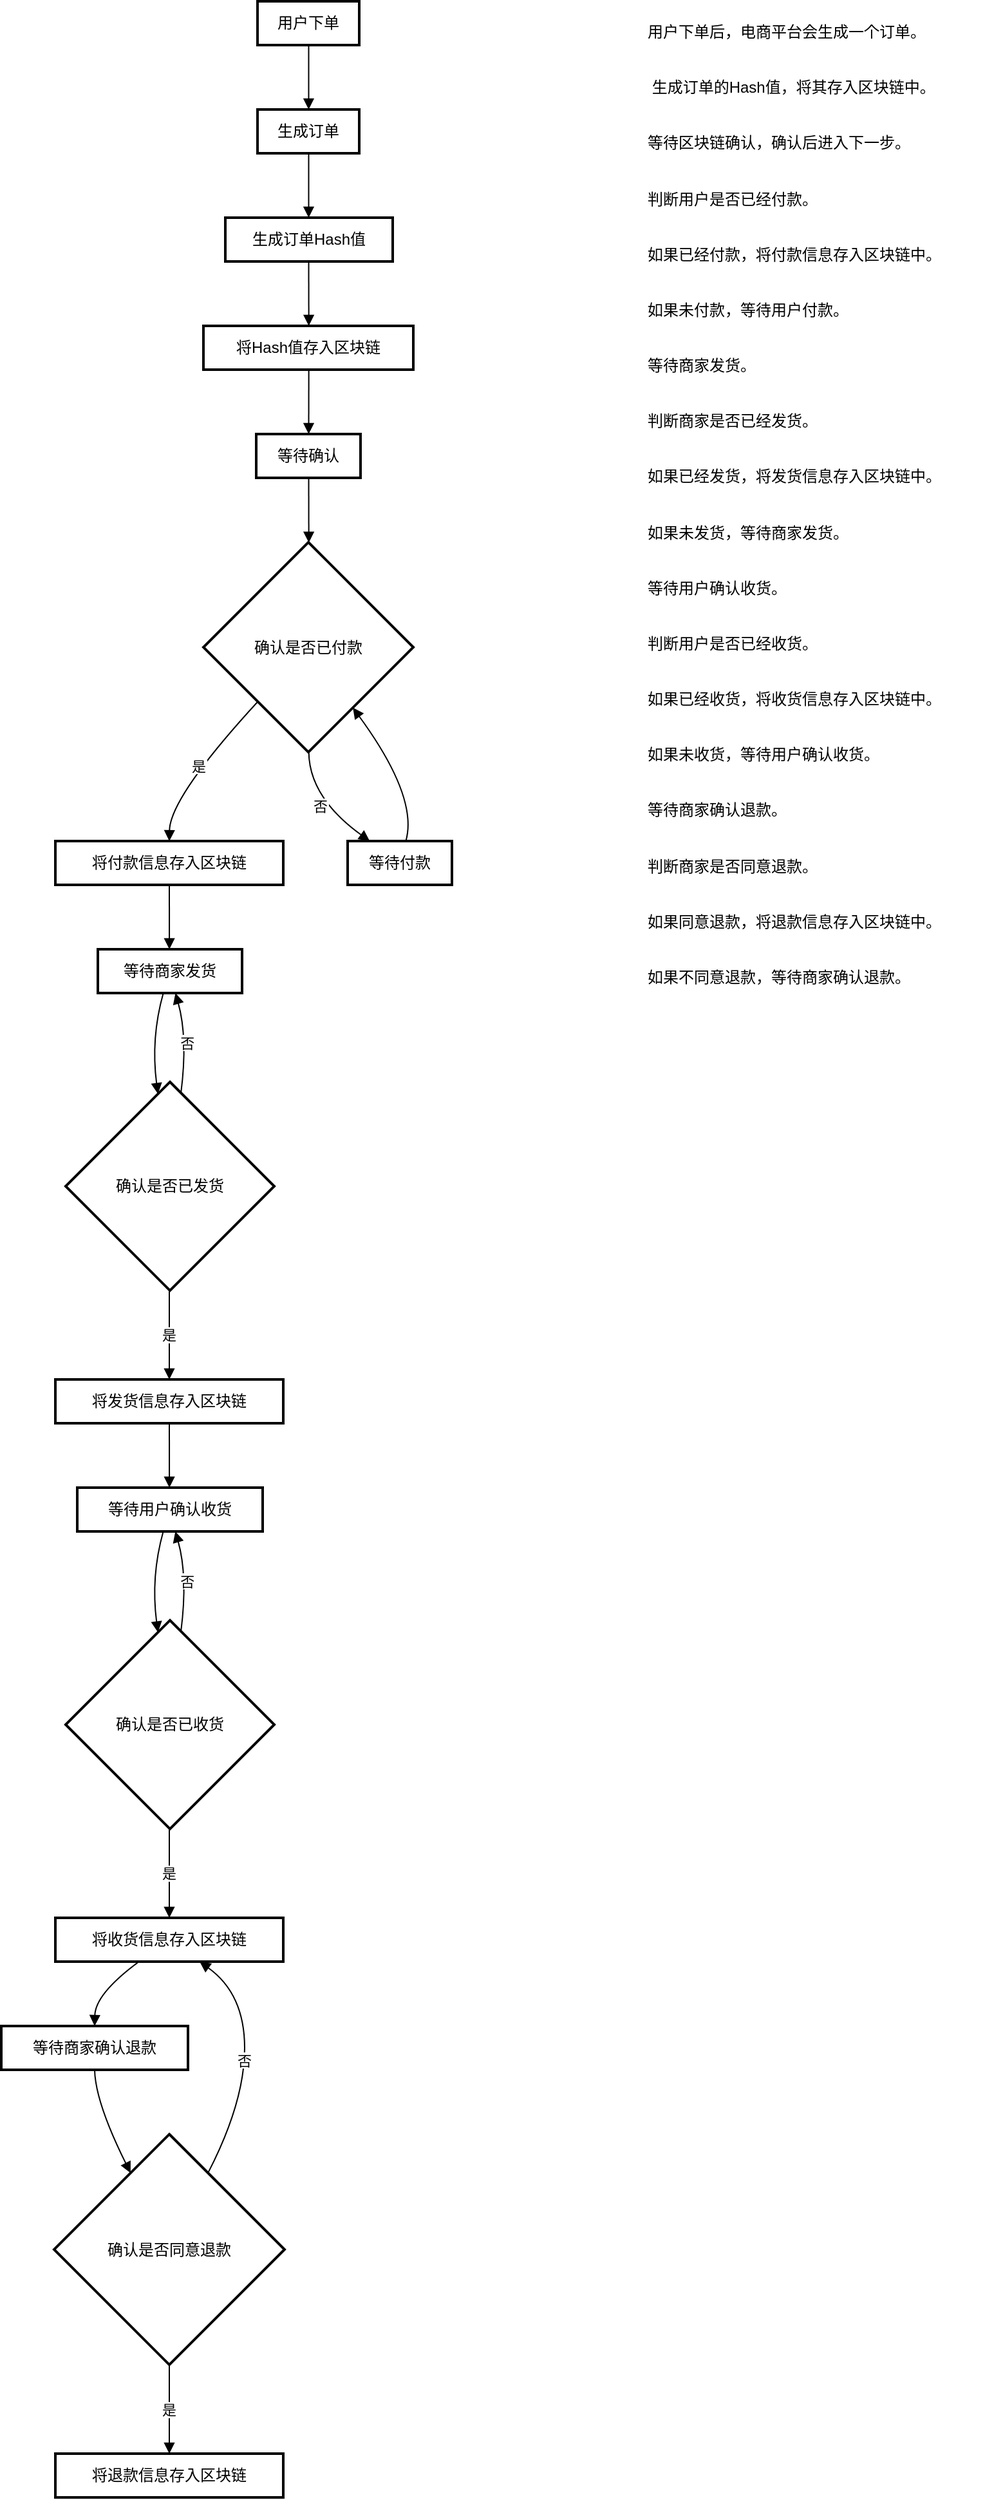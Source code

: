 <mxfile version="21.3.3" type="github">
  <diagram name="第 1 页" id="07TAsNU0G71G7q-srrRG">
    <mxGraphModel dx="1434" dy="796" grid="1" gridSize="10" guides="1" tooltips="1" connect="1" arrows="1" fold="1" page="1" pageScale="1" pageWidth="827" pageHeight="1169" math="0" shadow="0">
      <root>
        <mxCell id="0" />
        <mxCell id="1" parent="0" />
        <mxCell id="8DFZkq-b6MkBnQhwpDCH-2" value="用户下单" style="whiteSpace=wrap;strokeWidth=2;" vertex="1" parent="1">
          <mxGeometry x="219" y="20" width="79" height="34" as="geometry" />
        </mxCell>
        <mxCell id="8DFZkq-b6MkBnQhwpDCH-3" value="生成订单" style="whiteSpace=wrap;strokeWidth=2;" vertex="1" parent="1">
          <mxGeometry x="219" y="104" width="79" height="34" as="geometry" />
        </mxCell>
        <mxCell id="8DFZkq-b6MkBnQhwpDCH-4" value="生成订单Hash值" style="whiteSpace=wrap;strokeWidth=2;" vertex="1" parent="1">
          <mxGeometry x="194" y="188" width="130" height="34" as="geometry" />
        </mxCell>
        <mxCell id="8DFZkq-b6MkBnQhwpDCH-5" value="将Hash值存入区块链" style="whiteSpace=wrap;strokeWidth=2;" vertex="1" parent="1">
          <mxGeometry x="177" y="272" width="163" height="34" as="geometry" />
        </mxCell>
        <mxCell id="8DFZkq-b6MkBnQhwpDCH-6" value="等待确认" style="whiteSpace=wrap;strokeWidth=2;" vertex="1" parent="1">
          <mxGeometry x="218" y="356" width="81" height="34" as="geometry" />
        </mxCell>
        <mxCell id="8DFZkq-b6MkBnQhwpDCH-7" value="确认是否已付款" style="rhombus;strokeWidth=2;whiteSpace=wrap;" vertex="1" parent="1">
          <mxGeometry x="177" y="440" width="163" height="163" as="geometry" />
        </mxCell>
        <mxCell id="8DFZkq-b6MkBnQhwpDCH-8" value="将付款信息存入区块链" style="whiteSpace=wrap;strokeWidth=2;" vertex="1" parent="1">
          <mxGeometry x="62" y="672" width="177" height="34" as="geometry" />
        </mxCell>
        <mxCell id="8DFZkq-b6MkBnQhwpDCH-9" value="等待付款" style="whiteSpace=wrap;strokeWidth=2;" vertex="1" parent="1">
          <mxGeometry x="289" y="672" width="81" height="34" as="geometry" />
        </mxCell>
        <mxCell id="8DFZkq-b6MkBnQhwpDCH-10" value="等待商家发货" style="whiteSpace=wrap;strokeWidth=2;" vertex="1" parent="1">
          <mxGeometry x="95" y="756" width="112" height="34" as="geometry" />
        </mxCell>
        <mxCell id="8DFZkq-b6MkBnQhwpDCH-11" value="确认是否已发货" style="rhombus;strokeWidth=2;whiteSpace=wrap;" vertex="1" parent="1">
          <mxGeometry x="70" y="859" width="162" height="162" as="geometry" />
        </mxCell>
        <mxCell id="8DFZkq-b6MkBnQhwpDCH-12" value="将发货信息存入区块链" style="whiteSpace=wrap;strokeWidth=2;" vertex="1" parent="1">
          <mxGeometry x="62" y="1090" width="177" height="34" as="geometry" />
        </mxCell>
        <mxCell id="8DFZkq-b6MkBnQhwpDCH-13" value="等待用户确认收货" style="whiteSpace=wrap;strokeWidth=2;" vertex="1" parent="1">
          <mxGeometry x="79" y="1174" width="144" height="34" as="geometry" />
        </mxCell>
        <mxCell id="8DFZkq-b6MkBnQhwpDCH-14" value="确认是否已收货" style="rhombus;strokeWidth=2;whiteSpace=wrap;" vertex="1" parent="1">
          <mxGeometry x="70" y="1277" width="162" height="162" as="geometry" />
        </mxCell>
        <mxCell id="8DFZkq-b6MkBnQhwpDCH-15" value="将收货信息存入区块链" style="whiteSpace=wrap;strokeWidth=2;" vertex="1" parent="1">
          <mxGeometry x="62" y="1508" width="177" height="34" as="geometry" />
        </mxCell>
        <mxCell id="8DFZkq-b6MkBnQhwpDCH-16" value="等待商家确认退款" style="whiteSpace=wrap;strokeWidth=2;" vertex="1" parent="1">
          <mxGeometry x="20" y="1592" width="145" height="34" as="geometry" />
        </mxCell>
        <mxCell id="8DFZkq-b6MkBnQhwpDCH-17" value="确认是否同意退款" style="rhombus;strokeWidth=2;whiteSpace=wrap;" vertex="1" parent="1">
          <mxGeometry x="61" y="1676" width="179" height="179" as="geometry" />
        </mxCell>
        <mxCell id="8DFZkq-b6MkBnQhwpDCH-18" value="将退款信息存入区块链" style="whiteSpace=wrap;strokeWidth=2;" vertex="1" parent="1">
          <mxGeometry x="62" y="1924" width="177" height="34" as="geometry" />
        </mxCell>
        <mxCell id="8DFZkq-b6MkBnQhwpDCH-19" value="" style="curved=1;startArrow=none;endArrow=block;exitX=0.503;exitY=1;entryX=0.503;entryY=0;rounded=0;" edge="1" parent="1" source="8DFZkq-b6MkBnQhwpDCH-2" target="8DFZkq-b6MkBnQhwpDCH-3">
          <mxGeometry relative="1" as="geometry">
            <Array as="points" />
          </mxGeometry>
        </mxCell>
        <mxCell id="8DFZkq-b6MkBnQhwpDCH-20" value="" style="curved=1;startArrow=none;endArrow=block;exitX=0.503;exitY=1;entryX=0.498;entryY=0;rounded=0;" edge="1" parent="1" source="8DFZkq-b6MkBnQhwpDCH-3" target="8DFZkq-b6MkBnQhwpDCH-4">
          <mxGeometry relative="1" as="geometry">
            <Array as="points" />
          </mxGeometry>
        </mxCell>
        <mxCell id="8DFZkq-b6MkBnQhwpDCH-21" value="" style="curved=1;startArrow=none;endArrow=block;exitX=0.498;exitY=1;entryX=0.502;entryY=0;rounded=0;" edge="1" parent="1" source="8DFZkq-b6MkBnQhwpDCH-4" target="8DFZkq-b6MkBnQhwpDCH-5">
          <mxGeometry relative="1" as="geometry">
            <Array as="points" />
          </mxGeometry>
        </mxCell>
        <mxCell id="8DFZkq-b6MkBnQhwpDCH-22" value="" style="curved=1;startArrow=none;endArrow=block;exitX=0.502;exitY=1;entryX=0.503;entryY=0;rounded=0;" edge="1" parent="1" source="8DFZkq-b6MkBnQhwpDCH-5" target="8DFZkq-b6MkBnQhwpDCH-6">
          <mxGeometry relative="1" as="geometry">
            <Array as="points" />
          </mxGeometry>
        </mxCell>
        <mxCell id="8DFZkq-b6MkBnQhwpDCH-23" value="" style="curved=1;startArrow=none;endArrow=block;exitX=0.503;exitY=1;entryX=0.502;entryY=0;rounded=0;" edge="1" parent="1" source="8DFZkq-b6MkBnQhwpDCH-6" target="8DFZkq-b6MkBnQhwpDCH-7">
          <mxGeometry relative="1" as="geometry">
            <Array as="points" />
          </mxGeometry>
        </mxCell>
        <mxCell id="8DFZkq-b6MkBnQhwpDCH-24" value="是" style="curved=1;startArrow=none;endArrow=block;exitX=0.035;exitY=1;entryX=0.5;entryY=0;rounded=0;" edge="1" parent="1" source="8DFZkq-b6MkBnQhwpDCH-7" target="8DFZkq-b6MkBnQhwpDCH-8">
          <mxGeometry relative="1" as="geometry">
            <Array as="points">
              <mxPoint x="151" y="638" />
            </Array>
          </mxGeometry>
        </mxCell>
        <mxCell id="8DFZkq-b6MkBnQhwpDCH-25" value="否" style="curved=1;startArrow=none;endArrow=block;exitX=0.502;exitY=1;entryX=0.212;entryY=0;rounded=0;" edge="1" parent="1" source="8DFZkq-b6MkBnQhwpDCH-7" target="8DFZkq-b6MkBnQhwpDCH-9">
          <mxGeometry relative="1" as="geometry">
            <Array as="points">
              <mxPoint x="259" y="638" />
            </Array>
          </mxGeometry>
        </mxCell>
        <mxCell id="8DFZkq-b6MkBnQhwpDCH-26" value="" style="curved=1;startArrow=none;endArrow=block;exitX=0.558;exitY=0;entryX=0.868;entryY=1;rounded=0;" edge="1" parent="1" source="8DFZkq-b6MkBnQhwpDCH-9" target="8DFZkq-b6MkBnQhwpDCH-7">
          <mxGeometry relative="1" as="geometry">
            <Array as="points">
              <mxPoint x="344" y="638" />
            </Array>
          </mxGeometry>
        </mxCell>
        <mxCell id="8DFZkq-b6MkBnQhwpDCH-27" value="" style="curved=1;startArrow=none;endArrow=block;exitX=0.5;exitY=1;entryX=0.496;entryY=0;rounded=0;" edge="1" parent="1" source="8DFZkq-b6MkBnQhwpDCH-8" target="8DFZkq-b6MkBnQhwpDCH-10">
          <mxGeometry relative="1" as="geometry">
            <Array as="points" />
          </mxGeometry>
        </mxCell>
        <mxCell id="8DFZkq-b6MkBnQhwpDCH-28" value="" style="curved=1;startArrow=none;endArrow=block;exitX=0.454;exitY=1;entryX=0.435;entryY=0;rounded=0;" edge="1" parent="1" source="8DFZkq-b6MkBnQhwpDCH-10" target="8DFZkq-b6MkBnQhwpDCH-11">
          <mxGeometry relative="1" as="geometry">
            <Array as="points">
              <mxPoint x="136" y="825" />
            </Array>
          </mxGeometry>
        </mxCell>
        <mxCell id="8DFZkq-b6MkBnQhwpDCH-29" value="是" style="curved=1;startArrow=none;endArrow=block;exitX=0.497;exitY=1;entryX=0.5;entryY=0;rounded=0;" edge="1" parent="1" source="8DFZkq-b6MkBnQhwpDCH-11" target="8DFZkq-b6MkBnQhwpDCH-12">
          <mxGeometry relative="1" as="geometry">
            <Array as="points" />
          </mxGeometry>
        </mxCell>
        <mxCell id="8DFZkq-b6MkBnQhwpDCH-30" value="否" style="curved=1;startArrow=none;endArrow=block;exitX=0.559;exitY=0;entryX=0.538;entryY=1;rounded=0;" edge="1" parent="1" source="8DFZkq-b6MkBnQhwpDCH-11" target="8DFZkq-b6MkBnQhwpDCH-10">
          <mxGeometry relative="1" as="geometry">
            <Array as="points">
              <mxPoint x="165" y="825" />
            </Array>
          </mxGeometry>
        </mxCell>
        <mxCell id="8DFZkq-b6MkBnQhwpDCH-31" value="" style="curved=1;startArrow=none;endArrow=block;exitX=0.5;exitY=1;entryX=0.497;entryY=0;rounded=0;" edge="1" parent="1" source="8DFZkq-b6MkBnQhwpDCH-12" target="8DFZkq-b6MkBnQhwpDCH-13">
          <mxGeometry relative="1" as="geometry">
            <Array as="points" />
          </mxGeometry>
        </mxCell>
        <mxCell id="8DFZkq-b6MkBnQhwpDCH-32" value="" style="curved=1;startArrow=none;endArrow=block;exitX=0.464;exitY=1;entryX=0.435;entryY=0;rounded=0;" edge="1" parent="1" source="8DFZkq-b6MkBnQhwpDCH-13" target="8DFZkq-b6MkBnQhwpDCH-14">
          <mxGeometry relative="1" as="geometry">
            <Array as="points">
              <mxPoint x="136" y="1243" />
            </Array>
          </mxGeometry>
        </mxCell>
        <mxCell id="8DFZkq-b6MkBnQhwpDCH-33" value="是" style="curved=1;startArrow=none;endArrow=block;exitX=0.497;exitY=1;entryX=0.5;entryY=0;rounded=0;" edge="1" parent="1" source="8DFZkq-b6MkBnQhwpDCH-14" target="8DFZkq-b6MkBnQhwpDCH-15">
          <mxGeometry relative="1" as="geometry">
            <Array as="points" />
          </mxGeometry>
        </mxCell>
        <mxCell id="8DFZkq-b6MkBnQhwpDCH-34" value="否" style="curved=1;startArrow=none;endArrow=block;exitX=0.559;exitY=0;entryX=0.529;entryY=1;rounded=0;" edge="1" parent="1" source="8DFZkq-b6MkBnQhwpDCH-14" target="8DFZkq-b6MkBnQhwpDCH-13">
          <mxGeometry relative="1" as="geometry">
            <Array as="points">
              <mxPoint x="165" y="1243" />
            </Array>
          </mxGeometry>
        </mxCell>
        <mxCell id="8DFZkq-b6MkBnQhwpDCH-35" value="" style="curved=1;startArrow=none;endArrow=block;exitX=0.367;exitY=1;entryX=0.5;entryY=0;rounded=0;" edge="1" parent="1" source="8DFZkq-b6MkBnQhwpDCH-15" target="8DFZkq-b6MkBnQhwpDCH-16">
          <mxGeometry relative="1" as="geometry">
            <Array as="points">
              <mxPoint x="93" y="1567" />
            </Array>
          </mxGeometry>
        </mxCell>
        <mxCell id="8DFZkq-b6MkBnQhwpDCH-36" value="" style="curved=1;startArrow=none;endArrow=block;exitX=0.5;exitY=1;entryX=0.247;entryY=0;rounded=0;" edge="1" parent="1" source="8DFZkq-b6MkBnQhwpDCH-16" target="8DFZkq-b6MkBnQhwpDCH-17">
          <mxGeometry relative="1" as="geometry">
            <Array as="points">
              <mxPoint x="93" y="1651" />
            </Array>
          </mxGeometry>
        </mxCell>
        <mxCell id="8DFZkq-b6MkBnQhwpDCH-37" value="是" style="curved=1;startArrow=none;endArrow=block;exitX=0.5;exitY=1;entryX=0.5;entryY=0;rounded=0;" edge="1" parent="1" source="8DFZkq-b6MkBnQhwpDCH-17" target="8DFZkq-b6MkBnQhwpDCH-18">
          <mxGeometry relative="1" as="geometry">
            <Array as="points" />
          </mxGeometry>
        </mxCell>
        <mxCell id="8DFZkq-b6MkBnQhwpDCH-38" value="否" style="curved=1;startArrow=none;endArrow=block;exitX=0.753;exitY=0;entryX=0.633;entryY=1;rounded=0;" edge="1" parent="1" source="8DFZkq-b6MkBnQhwpDCH-17" target="8DFZkq-b6MkBnQhwpDCH-15">
          <mxGeometry relative="1" as="geometry">
            <Array as="points">
              <mxPoint x="209" y="1651" />
              <mxPoint x="209" y="1567" />
            </Array>
          </mxGeometry>
        </mxCell>
        <mxCell id="8DFZkq-b6MkBnQhwpDCH-41" value="用户下单后，电商平台会生成一个订单。&lt;br&gt;&lt;br&gt;&lt;br&gt;&amp;nbsp;生成订单的Hash值，将其存入区块链中。&lt;br&gt;&lt;br&gt;&lt;br&gt;等待区块链确认，确认后进入下一步。&lt;br&gt;&lt;br&gt;&lt;br&gt;判断用户是否已经付款。&lt;br&gt;&lt;br&gt;&lt;br&gt;如果已经付款，将付款信息存入区块链中。&lt;br&gt;&lt;br&gt;&lt;br&gt;如果未付款，等待用户付款。&lt;br&gt;&lt;br&gt;&lt;br&gt;等待商家发货。&lt;br&gt;&lt;br&gt;&lt;br&gt;判断商家是否已经发货。&lt;br&gt;&lt;br&gt;&lt;br&gt;如果已经发货，将发货信息存入区块链中。&lt;br&gt;&lt;br&gt;&lt;br&gt;如果未发货，等待商家发货。&lt;br&gt;&lt;br&gt;&lt;br&gt;等待用户确认收货。&lt;br&gt;&lt;br&gt;&lt;br&gt;判断用户是否已经收货。&lt;br&gt;&lt;br&gt;&lt;br&gt;如果已经收货，将收货信息存入区块链中。&lt;br&gt;&lt;br&gt;&lt;br&gt;如果未收货，等待用户确认收货。&lt;br&gt;&lt;br&gt;&lt;br&gt;等待商家确认退款。&lt;br&gt;&lt;br&gt;&lt;br&gt;判断商家是否同意退款。&lt;br&gt;&lt;br&gt;&lt;br&gt;如果同意退款，将退款信息存入区块链中。&lt;br&gt;&lt;br&gt;&lt;br&gt;如果不同意退款，等待商家确认退款。" style="text;whiteSpace=wrap;html=1;" vertex="1" parent="1">
          <mxGeometry x="520" y="30" width="270" height="800" as="geometry" />
        </mxCell>
      </root>
    </mxGraphModel>
  </diagram>
</mxfile>
